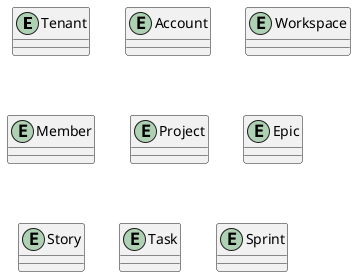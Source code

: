 @startuml "entities"

entity Tenant {}
entity Account {}
entity Workspace {}
entity Member {}
entity Project {}
entity Epic {}
entity Story {}
entity Task {}
entity Sprint {}

@enduml